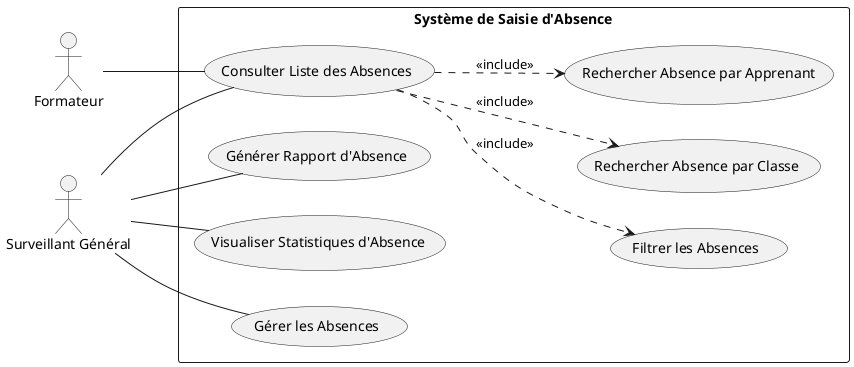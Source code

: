 @startuml
left to right direction
actor "Formateur" as F
actor "Surveillant Général" as SG

rectangle "Système de Saisie d'Absence" {
  usecase "Gérer les Absences" as UC1
  usecase "Consulter Liste des Absences" as UC2
  usecase "Générer Rapport d'Absence" as UC3
  usecase "Visualiser Statistiques d'Absence" as UC4
  usecase "Filtrer les Absences" as UC6
  usecase "Rechercher Absence par Classe" as UC7
  usecase "Rechercher Absence par Apprenant" as UC8
}

SG -- UC1
SG -- UC2
SG -- UC3
SG -- UC4
F -- UC2

UC2 ..> UC6 : <<include>>
UC2 ..> UC7 : <<include>>
UC2 ..> UC8 : <<include>>


@enduml
